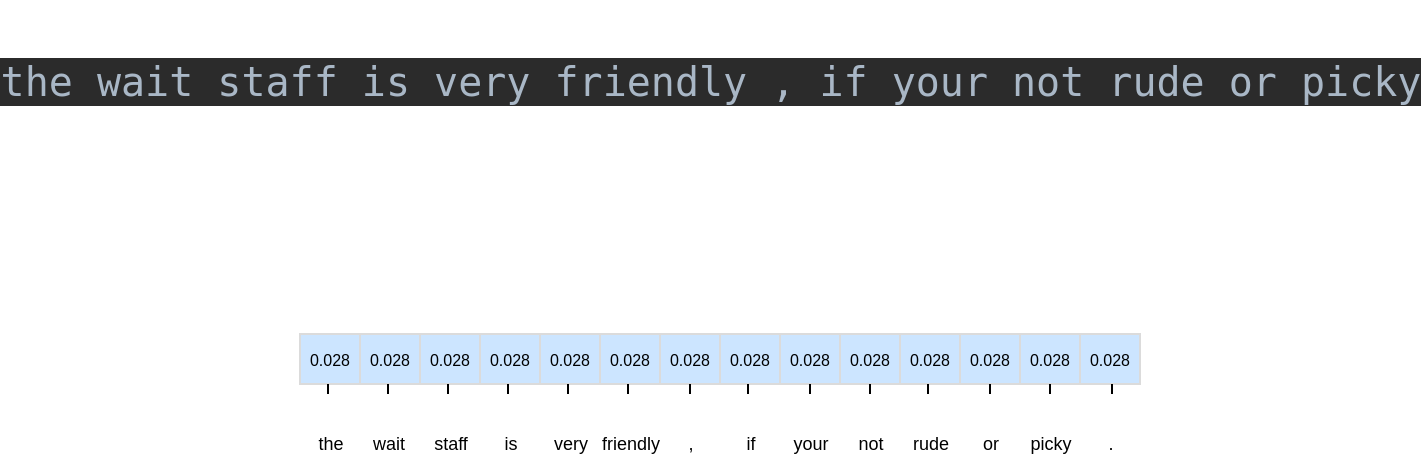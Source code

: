 <mxfile version="22.1.18" type="github">
  <diagram name="第 1 页" id="LBM0UnZCi8KfVHlJfuz2">
    <mxGraphModel dx="1509" dy="455" grid="1" gridSize="10" guides="1" tooltips="1" connect="1" arrows="1" fold="1" page="1" pageScale="1" pageWidth="827" pageHeight="1169" math="0" shadow="0">
      <root>
        <mxCell id="0" />
        <mxCell id="1" parent="0" />
        <mxCell id="m9NgzSsKbRpxbCLd3ClR-2" value="&lt;font style=&quot;font-size: 8px;&quot;&gt;0.028&lt;/font&gt;" style="whiteSpace=wrap;html=1;strokeColor=#DBDBDB;fillColor=#cce5ff;fontSize=8;" vertex="1" parent="1">
          <mxGeometry x="50" y="340" width="30" height="25" as="geometry" />
        </mxCell>
        <mxCell id="m9NgzSsKbRpxbCLd3ClR-3" value="&lt;font style=&quot;font-size: 8px;&quot;&gt;0.028&lt;/font&gt;" style="whiteSpace=wrap;html=1;fillColor=#cce5ff;strokeColor=#DBDBDB;fontSize=8;" vertex="1" parent="1">
          <mxGeometry x="80" y="340" width="30" height="25" as="geometry" />
        </mxCell>
        <mxCell id="m9NgzSsKbRpxbCLd3ClR-4" value="&lt;pre style=&quot;background-color:#2b2b2b;color:#a9b7c6;font-family:&#39;JetBrains Mono&#39;,monospace;font-size:15.0pt;&quot;&gt;the wait staff is very friendly , if your not rude or picky&lt;/pre&gt;" style="text;html=1;align=center;verticalAlign=middle;resizable=0;points=[];autosize=1;strokeColor=none;fillColor=none;" vertex="1" parent="1">
          <mxGeometry x="-80" y="173" width="670" height="80" as="geometry" />
        </mxCell>
        <mxCell id="m9NgzSsKbRpxbCLd3ClR-21" value="&lt;font style=&quot;font-size: 8px;&quot;&gt;0.028&lt;/font&gt;" style="whiteSpace=wrap;html=1;strokeColor=#DBDBDB;fillColor=#cce5ff;fontSize=8;" vertex="1" parent="1">
          <mxGeometry x="110" y="340" width="30" height="25" as="geometry" />
        </mxCell>
        <mxCell id="m9NgzSsKbRpxbCLd3ClR-22" value="&lt;font style=&quot;font-size: 8px;&quot;&gt;0.028&lt;/font&gt;" style="whiteSpace=wrap;html=1;fillColor=#cce5ff;strokeColor=#DBDBDB;fontSize=8;" vertex="1" parent="1">
          <mxGeometry x="140" y="340" width="30" height="25" as="geometry" />
        </mxCell>
        <mxCell id="m9NgzSsKbRpxbCLd3ClR-23" value="&lt;font style=&quot;font-size: 8px;&quot;&gt;0.028&lt;/font&gt;" style="whiteSpace=wrap;html=1;strokeColor=#DBDBDB;fillColor=#cce5ff;fontSize=8;" vertex="1" parent="1">
          <mxGeometry x="170" y="340" width="30" height="25" as="geometry" />
        </mxCell>
        <mxCell id="m9NgzSsKbRpxbCLd3ClR-24" value="&lt;font style=&quot;font-size: 8px;&quot;&gt;0.028&lt;/font&gt;" style="whiteSpace=wrap;html=1;fillColor=#cce5ff;strokeColor=#DBDBDB;fontSize=8;" vertex="1" parent="1">
          <mxGeometry x="200" y="340" width="30" height="25" as="geometry" />
        </mxCell>
        <mxCell id="m9NgzSsKbRpxbCLd3ClR-25" value="&lt;font style=&quot;font-size: 8px;&quot;&gt;0.028&lt;/font&gt;" style="whiteSpace=wrap;html=1;strokeColor=#DBDBDB;fillColor=#cce5ff;fontSize=8;" vertex="1" parent="1">
          <mxGeometry x="230" y="340" width="30" height="25" as="geometry" />
        </mxCell>
        <mxCell id="m9NgzSsKbRpxbCLd3ClR-26" value="&lt;font style=&quot;font-size: 8px;&quot;&gt;0.028&lt;/font&gt;" style="whiteSpace=wrap;html=1;fillColor=#cce5ff;strokeColor=#DBDBDB;fontSize=8;" vertex="1" parent="1">
          <mxGeometry x="260" y="340" width="30" height="25" as="geometry" />
        </mxCell>
        <mxCell id="m9NgzSsKbRpxbCLd3ClR-27" value="&lt;font style=&quot;font-size: 8px;&quot;&gt;0.028&lt;/font&gt;" style="whiteSpace=wrap;html=1;strokeColor=#DBDBDB;fillColor=#cce5ff;fontSize=8;" vertex="1" parent="1">
          <mxGeometry x="290" y="340" width="30" height="25" as="geometry" />
        </mxCell>
        <mxCell id="m9NgzSsKbRpxbCLd3ClR-28" value="&lt;font style=&quot;font-size: 8px;&quot;&gt;0.028&lt;/font&gt;" style="whiteSpace=wrap;html=1;fillColor=#cce5ff;strokeColor=#DBDBDB;fontSize=8;" vertex="1" parent="1">
          <mxGeometry x="320" y="340" width="30" height="25" as="geometry" />
        </mxCell>
        <mxCell id="m9NgzSsKbRpxbCLd3ClR-29" value="&lt;font style=&quot;font-size: 8px;&quot;&gt;0.028&lt;/font&gt;" style="whiteSpace=wrap;html=1;strokeColor=#DBDBDB;fillColor=#cce5ff;fontSize=8;" vertex="1" parent="1">
          <mxGeometry x="350" y="340" width="30" height="25" as="geometry" />
        </mxCell>
        <mxCell id="m9NgzSsKbRpxbCLd3ClR-30" value="&lt;font style=&quot;font-size: 8px;&quot;&gt;0.028&lt;/font&gt;" style="whiteSpace=wrap;html=1;fillColor=#cce5ff;strokeColor=#DBDBDB;fontSize=8;" vertex="1" parent="1">
          <mxGeometry x="380" y="340" width="30" height="25" as="geometry" />
        </mxCell>
        <mxCell id="m9NgzSsKbRpxbCLd3ClR-31" value="&lt;font style=&quot;font-size: 8px;&quot;&gt;0.028&lt;/font&gt;" style="whiteSpace=wrap;html=1;strokeColor=#DBDBDB;fillColor=#cce5ff;fontSize=8;" vertex="1" parent="1">
          <mxGeometry x="410" y="340" width="30" height="25" as="geometry" />
        </mxCell>
        <mxCell id="m9NgzSsKbRpxbCLd3ClR-35" value="&lt;font style=&quot;font-size: 9px;&quot;&gt;the&lt;/font&gt;" style="text;html=1;align=center;verticalAlign=middle;resizable=0;points=[];autosize=1;strokeColor=none;fillColor=none;fontSize=9;" vertex="1" parent="1">
          <mxGeometry x="45" y="385" width="40" height="20" as="geometry" />
        </mxCell>
        <mxCell id="m9NgzSsKbRpxbCLd3ClR-36" value="&lt;font style=&quot;font-size: 9px;&quot;&gt;wait&lt;/font&gt;" style="text;html=1;align=center;verticalAlign=middle;resizable=0;points=[];autosize=1;strokeColor=none;fillColor=none;fontSize=9;" vertex="1" parent="1">
          <mxGeometry x="74" y="385" width="40" height="20" as="geometry" />
        </mxCell>
        <mxCell id="m9NgzSsKbRpxbCLd3ClR-37" value="&lt;font style=&quot;font-size: 9px;&quot;&gt;staff&lt;/font&gt;" style="text;html=1;align=center;verticalAlign=middle;resizable=0;points=[];autosize=1;strokeColor=none;fillColor=none;fontSize=9;" vertex="1" parent="1">
          <mxGeometry x="105" y="385" width="40" height="20" as="geometry" />
        </mxCell>
        <mxCell id="m9NgzSsKbRpxbCLd3ClR-38" value="&lt;font style=&quot;font-size: 9px;&quot;&gt;is&lt;/font&gt;" style="text;html=1;align=center;verticalAlign=middle;resizable=0;points=[];autosize=1;strokeColor=none;fillColor=none;fontSize=9;" vertex="1" parent="1">
          <mxGeometry x="140" y="385" width="30" height="20" as="geometry" />
        </mxCell>
        <mxCell id="m9NgzSsKbRpxbCLd3ClR-39" value="&lt;font style=&quot;font-size: 9px;&quot;&gt;very&lt;/font&gt;" style="text;html=1;align=center;verticalAlign=middle;resizable=0;points=[];autosize=1;strokeColor=none;fillColor=none;fontSize=9;" vertex="1" parent="1">
          <mxGeometry x="165" y="385" width="40" height="20" as="geometry" />
        </mxCell>
        <mxCell id="m9NgzSsKbRpxbCLd3ClR-40" value="&lt;font style=&quot;font-size: 9px;&quot;&gt;friendly&lt;/font&gt;" style="text;html=1;align=center;verticalAlign=middle;resizable=0;points=[];autosize=1;strokeColor=none;fillColor=none;fontSize=9;" vertex="1" parent="1">
          <mxGeometry x="190" y="385" width="50" height="20" as="geometry" />
        </mxCell>
        <mxCell id="m9NgzSsKbRpxbCLd3ClR-41" value="&lt;span style=&quot;font-size: 9px;&quot;&gt;,&lt;/span&gt;" style="text;html=1;align=center;verticalAlign=middle;resizable=0;points=[];autosize=1;strokeColor=none;fillColor=none;fontSize=9;" vertex="1" parent="1">
          <mxGeometry x="230" y="385" width="30" height="20" as="geometry" />
        </mxCell>
        <mxCell id="m9NgzSsKbRpxbCLd3ClR-42" value="&lt;span style=&quot;font-size: 9px;&quot;&gt;if&lt;/span&gt;" style="text;html=1;align=center;verticalAlign=middle;resizable=0;points=[];autosize=1;strokeColor=none;fillColor=none;fontSize=9;" vertex="1" parent="1">
          <mxGeometry x="260" y="385" width="30" height="20" as="geometry" />
        </mxCell>
        <mxCell id="m9NgzSsKbRpxbCLd3ClR-43" value="&lt;span style=&quot;font-size: 9px;&quot;&gt;your&lt;/span&gt;" style="text;html=1;align=center;verticalAlign=middle;resizable=0;points=[];autosize=1;strokeColor=none;fillColor=none;fontSize=9;" vertex="1" parent="1">
          <mxGeometry x="285" y="385" width="40" height="20" as="geometry" />
        </mxCell>
        <mxCell id="m9NgzSsKbRpxbCLd3ClR-44" value="&lt;span style=&quot;font-size: 9px;&quot;&gt;not&lt;/span&gt;" style="text;html=1;align=center;verticalAlign=middle;resizable=0;points=[];autosize=1;strokeColor=none;fillColor=none;fontSize=9;" vertex="1" parent="1">
          <mxGeometry x="315" y="385" width="40" height="20" as="geometry" />
        </mxCell>
        <mxCell id="m9NgzSsKbRpxbCLd3ClR-45" value="&lt;span style=&quot;font-size: 9px;&quot;&gt;rude&lt;/span&gt;" style="text;html=1;align=center;verticalAlign=middle;resizable=0;points=[];autosize=1;strokeColor=none;fillColor=none;fontSize=9;" vertex="1" parent="1">
          <mxGeometry x="345" y="385" width="40" height="20" as="geometry" />
        </mxCell>
        <mxCell id="m9NgzSsKbRpxbCLd3ClR-46" value="&lt;span style=&quot;font-size: 9px;&quot;&gt;or&lt;/span&gt;" style="text;html=1;align=center;verticalAlign=middle;resizable=0;points=[];autosize=1;strokeColor=none;fillColor=none;fontSize=9;" vertex="1" parent="1">
          <mxGeometry x="380" y="385" width="30" height="20" as="geometry" />
        </mxCell>
        <mxCell id="m9NgzSsKbRpxbCLd3ClR-47" value="&lt;span style=&quot;font-size: 9px;&quot;&gt;picky&lt;/span&gt;" style="text;html=1;align=center;verticalAlign=middle;resizable=0;points=[];autosize=1;strokeColor=none;fillColor=none;fontSize=9;" vertex="1" parent="1">
          <mxGeometry x="405" y="385" width="40" height="20" as="geometry" />
        </mxCell>
        <mxCell id="m9NgzSsKbRpxbCLd3ClR-48" value="&lt;font style=&quot;font-size: 8px;&quot;&gt;0.028&lt;/font&gt;" style="whiteSpace=wrap;html=1;strokeColor=#DBDBDB;fillColor=#cce5ff;fontSize=8;" vertex="1" parent="1">
          <mxGeometry x="440" y="340" width="30" height="25" as="geometry" />
        </mxCell>
        <mxCell id="m9NgzSsKbRpxbCLd3ClR-49" value="&lt;span style=&quot;font-size: 9px;&quot;&gt;.&lt;/span&gt;" style="text;html=1;align=center;verticalAlign=middle;resizable=0;points=[];autosize=1;strokeColor=none;fillColor=none;fontSize=9;" vertex="1" parent="1">
          <mxGeometry x="440" y="385" width="30" height="20" as="geometry" />
        </mxCell>
        <mxCell id="m9NgzSsKbRpxbCLd3ClR-50" value="" style="endArrow=none;html=1;rounded=0;" edge="1" parent="1">
          <mxGeometry width="50" height="50" relative="1" as="geometry">
            <mxPoint x="64" y="370" as="sourcePoint" />
            <mxPoint x="64" y="365" as="targetPoint" />
          </mxGeometry>
        </mxCell>
        <mxCell id="m9NgzSsKbRpxbCLd3ClR-51" value="" style="endArrow=none;html=1;rounded=0;" edge="1" parent="1">
          <mxGeometry width="50" height="50" relative="1" as="geometry">
            <mxPoint x="94" y="370" as="sourcePoint" />
            <mxPoint x="94" y="365" as="targetPoint" />
          </mxGeometry>
        </mxCell>
        <mxCell id="m9NgzSsKbRpxbCLd3ClR-52" value="" style="endArrow=none;html=1;rounded=0;" edge="1" parent="1">
          <mxGeometry width="50" height="50" relative="1" as="geometry">
            <mxPoint x="124" y="370" as="sourcePoint" />
            <mxPoint x="124" y="365" as="targetPoint" />
          </mxGeometry>
        </mxCell>
        <mxCell id="m9NgzSsKbRpxbCLd3ClR-53" value="" style="endArrow=none;html=1;rounded=0;" edge="1" parent="1">
          <mxGeometry width="50" height="50" relative="1" as="geometry">
            <mxPoint x="154" y="370" as="sourcePoint" />
            <mxPoint x="154" y="365" as="targetPoint" />
          </mxGeometry>
        </mxCell>
        <mxCell id="m9NgzSsKbRpxbCLd3ClR-54" value="" style="endArrow=none;html=1;rounded=0;" edge="1" parent="1">
          <mxGeometry width="50" height="50" relative="1" as="geometry">
            <mxPoint x="184" y="370" as="sourcePoint" />
            <mxPoint x="184" y="365" as="targetPoint" />
          </mxGeometry>
        </mxCell>
        <mxCell id="m9NgzSsKbRpxbCLd3ClR-55" value="" style="endArrow=none;html=1;rounded=0;" edge="1" parent="1">
          <mxGeometry width="50" height="50" relative="1" as="geometry">
            <mxPoint x="214" y="370" as="sourcePoint" />
            <mxPoint x="214" y="365" as="targetPoint" />
          </mxGeometry>
        </mxCell>
        <mxCell id="m9NgzSsKbRpxbCLd3ClR-56" value="" style="endArrow=none;html=1;rounded=0;" edge="1" parent="1">
          <mxGeometry width="50" height="50" relative="1" as="geometry">
            <mxPoint x="245" y="370" as="sourcePoint" />
            <mxPoint x="245" y="365" as="targetPoint" />
          </mxGeometry>
        </mxCell>
        <mxCell id="m9NgzSsKbRpxbCLd3ClR-57" value="" style="endArrow=none;html=1;rounded=0;" edge="1" parent="1">
          <mxGeometry width="50" height="50" relative="1" as="geometry">
            <mxPoint x="274" y="370" as="sourcePoint" />
            <mxPoint x="274" y="365" as="targetPoint" />
          </mxGeometry>
        </mxCell>
        <mxCell id="m9NgzSsKbRpxbCLd3ClR-58" value="" style="endArrow=none;html=1;rounded=0;" edge="1" parent="1">
          <mxGeometry width="50" height="50" relative="1" as="geometry">
            <mxPoint x="305" y="370" as="sourcePoint" />
            <mxPoint x="305" y="365" as="targetPoint" />
          </mxGeometry>
        </mxCell>
        <mxCell id="m9NgzSsKbRpxbCLd3ClR-59" value="" style="endArrow=none;html=1;rounded=0;" edge="1" parent="1">
          <mxGeometry width="50" height="50" relative="1" as="geometry">
            <mxPoint x="335" y="370" as="sourcePoint" />
            <mxPoint x="335" y="365" as="targetPoint" />
          </mxGeometry>
        </mxCell>
        <mxCell id="m9NgzSsKbRpxbCLd3ClR-60" value="" style="endArrow=none;html=1;rounded=0;" edge="1" parent="1">
          <mxGeometry width="50" height="50" relative="1" as="geometry">
            <mxPoint x="364" y="370" as="sourcePoint" />
            <mxPoint x="364" y="365" as="targetPoint" />
          </mxGeometry>
        </mxCell>
        <mxCell id="m9NgzSsKbRpxbCLd3ClR-61" value="" style="endArrow=none;html=1;rounded=0;" edge="1" parent="1">
          <mxGeometry width="50" height="50" relative="1" as="geometry">
            <mxPoint x="395" y="370" as="sourcePoint" />
            <mxPoint x="395" y="365" as="targetPoint" />
          </mxGeometry>
        </mxCell>
        <mxCell id="m9NgzSsKbRpxbCLd3ClR-62" value="" style="endArrow=none;html=1;rounded=0;" edge="1" parent="1">
          <mxGeometry width="50" height="50" relative="1" as="geometry">
            <mxPoint x="425" y="370" as="sourcePoint" />
            <mxPoint x="425" y="365" as="targetPoint" />
          </mxGeometry>
        </mxCell>
        <mxCell id="m9NgzSsKbRpxbCLd3ClR-63" value="" style="endArrow=none;html=1;rounded=0;" edge="1" parent="1">
          <mxGeometry width="50" height="50" relative="1" as="geometry">
            <mxPoint x="456" y="370" as="sourcePoint" />
            <mxPoint x="456" y="365" as="targetPoint" />
          </mxGeometry>
        </mxCell>
      </root>
    </mxGraphModel>
  </diagram>
</mxfile>
